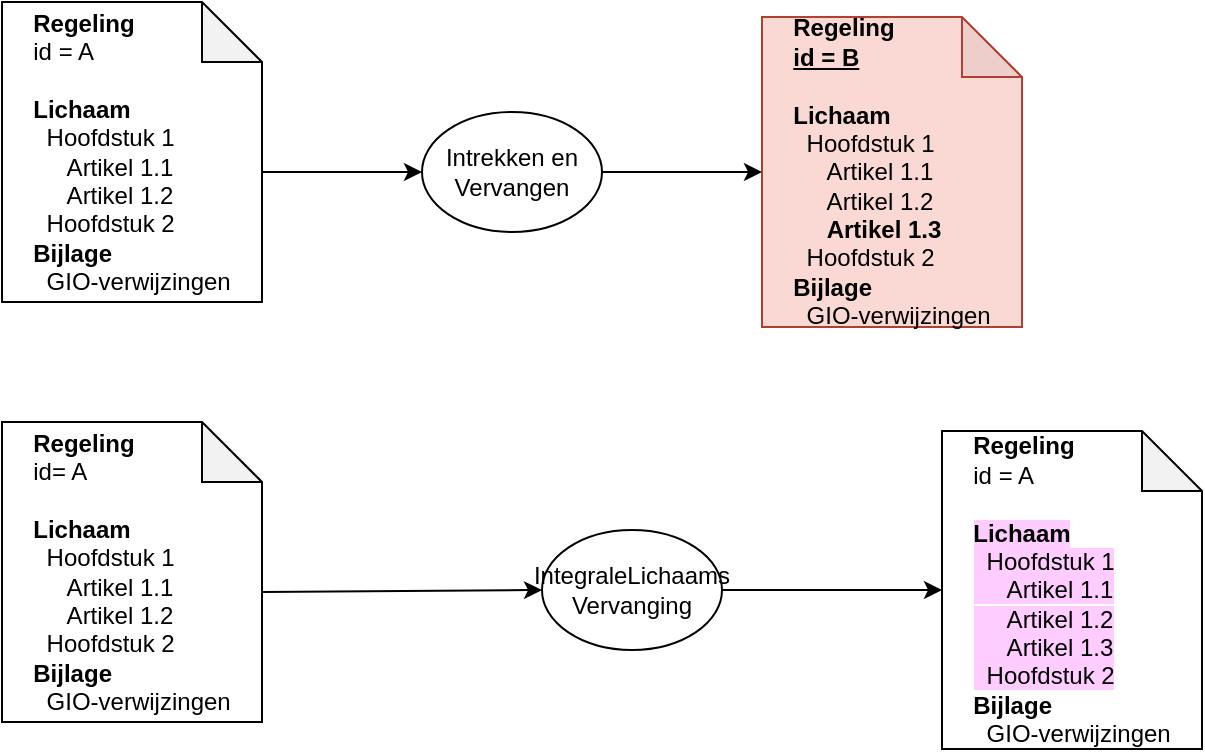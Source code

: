<mxfile version="15.5.2" type="google" pages="3"><diagram id="DBEDNf0p4KlIcvDHK7z8" name="simpel"><mxGraphModel dx="1038" dy="575" grid="1" gridSize="10" guides="1" tooltips="1" connect="1" arrows="1" fold="1" page="1" pageScale="1" pageWidth="850" pageHeight="1100" math="0" shadow="0"><root><mxCell id="0"/><mxCell id="1" parent="0"/><mxCell id="ZrR1MB4jb2d6cCpwBC2y-5" style="edgeStyle=orthogonalEdgeStyle;rounded=0;orthogonalLoop=1;jettySize=auto;html=1;exitX=0;exitY=0;exitDx=130;exitDy=85;exitPerimeter=0;entryX=0;entryY=0.5;entryDx=0;entryDy=0;" parent="1" source="ZrR1MB4jb2d6cCpwBC2y-2" target="ZrR1MB4jb2d6cCpwBC2y-3" edge="1"><mxGeometry relative="1" as="geometry"/></mxCell><mxCell id="ZrR1MB4jb2d6cCpwBC2y-2" value="&lt;div style=&quot;text-align: left&quot;&gt;&lt;span&gt;&lt;b&gt;Regeling&amp;nbsp;&lt;/b&gt;&lt;/span&gt;&lt;/div&gt;&lt;div style=&quot;text-align: left&quot;&gt;&lt;span&gt;id = A&lt;/span&gt;&lt;/div&gt;&lt;div style=&quot;text-align: left&quot;&gt;&amp;nbsp; &amp;nbsp;&lt;/div&gt;&lt;div style=&quot;text-align: left&quot;&gt;&lt;span&gt;&lt;b&gt;Lichaam&amp;nbsp;&lt;/b&gt;&lt;/span&gt;&lt;/div&gt;&lt;div style=&quot;text-align: left&quot;&gt;&amp;nbsp; Hoofdstuk 1&lt;/div&gt;&lt;div style=&quot;text-align: left&quot;&gt;&amp;nbsp; &amp;nbsp; &amp;nbsp;Artikel 1.1&lt;/div&gt;&lt;div style=&quot;text-align: left&quot;&gt;&amp;nbsp; &amp;nbsp; &amp;nbsp;Artikel 1.2&lt;/div&gt;&lt;div style=&quot;text-align: left&quot;&gt;&amp;nbsp; Hoofdstuk 2&lt;/div&gt;&lt;div style=&quot;text-align: left&quot;&gt;&lt;span&gt;&lt;b&gt;Bijlage&lt;/b&gt;&lt;/span&gt;&lt;/div&gt;&lt;div style=&quot;text-align: left&quot;&gt;&lt;span&gt;&amp;nbsp; GIO-verwijzingen&lt;/span&gt;&lt;/div&gt;" style="shape=note;whiteSpace=wrap;html=1;backgroundOutline=1;darkOpacity=0.05;" parent="1" vertex="1"><mxGeometry x="150" y="130" width="130" height="150" as="geometry"/></mxCell><mxCell id="ZrR1MB4jb2d6cCpwBC2y-3" value="Intrekken en Vervangen" style="ellipse;whiteSpace=wrap;html=1;" parent="1" vertex="1"><mxGeometry x="360" y="185" width="90" height="60" as="geometry"/></mxCell><mxCell id="ZrR1MB4jb2d6cCpwBC2y-6" value="&lt;div style=&quot;text-align: left&quot;&gt;&lt;span&gt;&lt;b&gt;Regeling&amp;nbsp;&lt;/b&gt;&lt;/span&gt;&lt;/div&gt;&lt;div style=&quot;text-align: left&quot;&gt;&lt;u&gt;&lt;b&gt;id = B&lt;/b&gt;&lt;/u&gt;&lt;/div&gt;&lt;div style=&quot;text-align: left&quot;&gt;&lt;br&gt;&lt;/div&gt;&lt;div style=&quot;text-align: left&quot;&gt;&lt;span&gt;&lt;b&gt;Lichaam&lt;/b&gt;&lt;/span&gt;&lt;/div&gt;&lt;div style=&quot;text-align: left&quot;&gt;&amp;nbsp; Hoofdstuk 1&lt;/div&gt;&lt;div style=&quot;text-align: left&quot;&gt;&amp;nbsp; &amp;nbsp; &amp;nbsp;Artikel 1.1&lt;/div&gt;&lt;div style=&quot;text-align: left&quot;&gt;&amp;nbsp; &amp;nbsp; &amp;nbsp;Artikel 1.2&lt;/div&gt;&lt;div style=&quot;text-align: left&quot;&gt;&amp;nbsp; &amp;nbsp; &lt;b&gt;&amp;nbsp;Artikel 1.3&lt;/b&gt;&lt;/div&gt;&lt;div style=&quot;text-align: left&quot;&gt;&amp;nbsp; Hoofdstuk 2&lt;/div&gt;&lt;div style=&quot;text-align: left&quot;&gt;&lt;span&gt;&lt;b&gt;Bijlage&lt;/b&gt;&lt;/span&gt;&lt;/div&gt;&lt;div style=&quot;text-align: left&quot;&gt;&lt;span&gt;&amp;nbsp; GIO-verwijzingen&lt;/span&gt;&lt;/div&gt;" style="shape=note;whiteSpace=wrap;html=1;backgroundOutline=1;darkOpacity=0.05;fillColor=#fad9d5;strokeColor=#ae4132;" parent="1" vertex="1"><mxGeometry x="530" y="137.5" width="130" height="155" as="geometry"/></mxCell><mxCell id="ZrR1MB4jb2d6cCpwBC2y-7" value="" style="endArrow=classic;html=1;exitX=1;exitY=0.5;exitDx=0;exitDy=0;entryX=0;entryY=0.5;entryDx=0;entryDy=0;entryPerimeter=0;" parent="1" source="ZrR1MB4jb2d6cCpwBC2y-3" target="ZrR1MB4jb2d6cCpwBC2y-6" edge="1"><mxGeometry width="50" height="50" relative="1" as="geometry"><mxPoint x="450" y="320" as="sourcePoint"/><mxPoint x="500" y="270" as="targetPoint"/></mxGeometry></mxCell><mxCell id="ZrR1MB4jb2d6cCpwBC2y-8" value="IntegraleLichaams&lt;br&gt;Vervanging" style="ellipse;whiteSpace=wrap;html=1;" parent="1" vertex="1"><mxGeometry x="420" y="394" width="90" height="60" as="geometry"/></mxCell><mxCell id="ZrR1MB4jb2d6cCpwBC2y-9" value="" style="endArrow=classic;html=1;exitX=0;exitY=0;exitDx=130;exitDy=85;exitPerimeter=0;entryX=0;entryY=0.5;entryDx=0;entryDy=0;" parent="1" source="ZrR1MB4jb2d6cCpwBC2y-13" target="ZrR1MB4jb2d6cCpwBC2y-8" edge="1"><mxGeometry width="50" height="50" relative="1" as="geometry"><mxPoint x="280" y="320" as="sourcePoint"/><mxPoint x="330" y="270" as="targetPoint"/><Array as="points"/></mxGeometry></mxCell><mxCell id="ZrR1MB4jb2d6cCpwBC2y-11" value="&lt;div style=&quot;text-align: left&quot;&gt;&lt;span&gt;&lt;b&gt;Regeling&amp;nbsp;&lt;/b&gt;&lt;/span&gt;&lt;/div&gt;&lt;div style=&quot;text-align: left&quot;&gt;&lt;span&gt;id = A&lt;/span&gt;&lt;/div&gt;&lt;div style=&quot;text-align: left&quot;&gt;&lt;br&gt;&lt;/div&gt;&lt;div style=&quot;text-align: left&quot;&gt;&lt;span style=&quot;background-color: rgb(255 , 204 , 255)&quot;&gt;&lt;b&gt;Lichaam&lt;/b&gt;&lt;/span&gt;&lt;/div&gt;&lt;div style=&quot;text-align: left&quot;&gt;&lt;span style=&quot;background-color: rgb(255 , 204 , 255)&quot;&gt;&amp;nbsp; Hoofdstuk 1&lt;/span&gt;&lt;/div&gt;&lt;div style=&quot;text-align: left&quot;&gt;&lt;span style=&quot;background-color: rgb(255 , 204 , 255)&quot;&gt;&amp;nbsp; &amp;nbsp; &amp;nbsp;Artikel 1.1&lt;/span&gt;&lt;/div&gt;&lt;div style=&quot;text-align: left&quot;&gt;&lt;span style=&quot;background-color: rgb(255 , 204 , 255)&quot;&gt;&amp;nbsp; &amp;nbsp; &amp;nbsp;Artikel 1.2&lt;/span&gt;&lt;/div&gt;&lt;div style=&quot;text-align: left&quot;&gt;&lt;span style=&quot;background-color: rgb(255 , 204 , 255)&quot;&gt;&amp;nbsp; &amp;nbsp; &amp;nbsp;Artikel 1.3&lt;br&gt;&lt;/span&gt;&lt;/div&gt;&lt;div style=&quot;text-align: left&quot;&gt;&lt;span style=&quot;background-color: rgb(255 , 204 , 255)&quot;&gt;&amp;nbsp; Hoofdstuk 2&lt;/span&gt;&lt;/div&gt;&lt;div style=&quot;text-align: left&quot;&gt;&lt;span&gt;&lt;b&gt;Bijlage&lt;/b&gt;&lt;/span&gt;&lt;/div&gt;&lt;div style=&quot;text-align: left&quot;&gt;&lt;span&gt;&amp;nbsp; GIO-verwijzingen&lt;/span&gt;&lt;/div&gt;" style="shape=note;whiteSpace=wrap;html=1;backgroundOutline=1;darkOpacity=0.05;" parent="1" vertex="1"><mxGeometry x="620" y="344.5" width="130" height="159" as="geometry"/></mxCell><mxCell id="ZrR1MB4jb2d6cCpwBC2y-12" value="" style="endArrow=classic;html=1;exitX=1;exitY=0.5;exitDx=0;exitDy=0;entryX=0;entryY=0.5;entryDx=0;entryDy=0;entryPerimeter=0;" parent="1" source="ZrR1MB4jb2d6cCpwBC2y-8" target="ZrR1MB4jb2d6cCpwBC2y-11" edge="1"><mxGeometry width="50" height="50" relative="1" as="geometry"><mxPoint x="540" y="440" as="sourcePoint"/><mxPoint x="590" y="390" as="targetPoint"/><Array as="points"/></mxGeometry></mxCell><mxCell id="ZrR1MB4jb2d6cCpwBC2y-13" value="&lt;div style=&quot;text-align: left&quot;&gt;&lt;span&gt;&lt;b&gt;Regeling&amp;nbsp;&lt;/b&gt;&lt;/span&gt;&lt;/div&gt;&lt;div style=&quot;text-align: left&quot;&gt;&lt;span&gt;id= A&lt;/span&gt;&lt;/div&gt;&lt;div style=&quot;text-align: left&quot;&gt;&lt;br&gt;&lt;/div&gt;&lt;div style=&quot;text-align: left&quot;&gt;&lt;span&gt;&lt;b&gt;Lichaam&lt;/b&gt;&lt;/span&gt;&lt;/div&gt;&lt;div style=&quot;text-align: left&quot;&gt;&amp;nbsp; Hoofdstuk 1&lt;/div&gt;&lt;div style=&quot;text-align: left&quot;&gt;&amp;nbsp; &amp;nbsp; &amp;nbsp;Artikel 1.1&lt;/div&gt;&lt;div style=&quot;text-align: left&quot;&gt;&amp;nbsp; &amp;nbsp; &amp;nbsp;Artikel 1.2&lt;/div&gt;&lt;div style=&quot;text-align: left&quot;&gt;&amp;nbsp; Hoofdstuk 2&lt;/div&gt;&lt;div style=&quot;text-align: left&quot;&gt;&lt;span&gt;&lt;b&gt;Bijlage&lt;/b&gt;&lt;/span&gt;&lt;/div&gt;&lt;div style=&quot;text-align: left&quot;&gt;&lt;span&gt;&amp;nbsp; GIO-verwijzingen&lt;/span&gt;&lt;/div&gt;" style="shape=note;whiteSpace=wrap;html=1;backgroundOutline=1;darkOpacity=0.05;" parent="1" vertex="1"><mxGeometry x="150" y="340" width="130" height="150" as="geometry"/></mxCell></root></mxGraphModel></diagram><diagram id="bSs8Z6CAiKexiX4A6Cl1" name="inclTijdelijk"><mxGraphModel dx="1038" dy="1675" grid="1" gridSize="10" guides="1" tooltips="1" connect="1" arrows="1" fold="1" page="1" pageScale="1" pageWidth="850" pageHeight="1100" math="0" shadow="0"><root><mxCell id="Iin_57ahB6_sK4WohiEt-0"/><mxCell id="Iin_57ahB6_sK4WohiEt-1" parent="Iin_57ahB6_sK4WohiEt-0"/><mxCell id="BLBeMNWgsOzmqdqkyo1W-0" style="edgeStyle=orthogonalEdgeStyle;rounded=0;orthogonalLoop=1;jettySize=auto;html=1;exitX=0;exitY=0;exitDx=130;exitDy=85;exitPerimeter=0;entryX=0;entryY=0.5;entryDx=0;entryDy=0;" parent="Iin_57ahB6_sK4WohiEt-1" source="BLBeMNWgsOzmqdqkyo1W-1" target="BLBeMNWgsOzmqdqkyo1W-2" edge="1"><mxGeometry relative="1" as="geometry"/></mxCell><mxCell id="BLBeMNWgsOzmqdqkyo1W-1" value="&lt;div style=&quot;text-align: left&quot;&gt;&lt;span&gt;&lt;b&gt;Regeling&amp;nbsp;&lt;/b&gt;&lt;/span&gt;&lt;/div&gt;&lt;div style=&quot;text-align: left&quot;&gt;&lt;span&gt;id = A&lt;/span&gt;&lt;/div&gt;&lt;div style=&quot;text-align: left&quot;&gt;&amp;nbsp; &amp;nbsp;&lt;/div&gt;&lt;div style=&quot;text-align: left&quot;&gt;&lt;span&gt;&lt;b&gt;Lichaam&amp;nbsp;&lt;/b&gt;&lt;/span&gt;&lt;/div&gt;&lt;div style=&quot;text-align: left&quot;&gt;&amp;nbsp; Hoofdstuk 1&lt;/div&gt;&lt;div style=&quot;text-align: left&quot;&gt;&amp;nbsp; &amp;nbsp; &amp;nbsp;Artikel 1.1&lt;/div&gt;&lt;div style=&quot;text-align: left&quot;&gt;&amp;nbsp; &amp;nbsp; &amp;nbsp;Artikel 1.2&lt;/div&gt;&lt;div style=&quot;text-align: left&quot;&gt;&amp;nbsp; Hoofdstuk 2&lt;/div&gt;&lt;div style=&quot;text-align: left&quot;&gt;&lt;span&gt;&lt;b&gt;Bijlage&lt;/b&gt;&lt;/span&gt;&lt;/div&gt;&lt;div style=&quot;text-align: left&quot;&gt;&lt;span&gt;&amp;nbsp; GIO-verwijzingen&lt;/span&gt;&lt;/div&gt;" style="shape=note;whiteSpace=wrap;html=1;backgroundOutline=1;darkOpacity=0.05;" parent="Iin_57ahB6_sK4WohiEt-1" vertex="1"><mxGeometry x="150" y="130" width="130" height="150" as="geometry"/></mxCell><mxCell id="BLBeMNWgsOzmqdqkyo1W-2" value="Intrekken en Vervangen" style="ellipse;whiteSpace=wrap;html=1;" parent="Iin_57ahB6_sK4WohiEt-1" vertex="1"><mxGeometry x="420" y="185" width="90" height="60" as="geometry"/></mxCell><mxCell id="BLBeMNWgsOzmqdqkyo1W-3" value="&lt;div style=&quot;text-align: left&quot;&gt;&lt;span&gt;&lt;b&gt;Regeling&amp;nbsp;&lt;/b&gt;&lt;/span&gt;&lt;/div&gt;&lt;div style=&quot;text-align: left&quot;&gt;&lt;u&gt;&lt;b&gt;id = B&lt;/b&gt;&lt;/u&gt;&lt;/div&gt;&lt;div style=&quot;text-align: left&quot;&gt;&lt;br&gt;&lt;/div&gt;&lt;div style=&quot;text-align: left&quot;&gt;&lt;span&gt;&lt;b&gt;Lichaam&lt;/b&gt;&lt;/span&gt;&lt;/div&gt;&lt;div style=&quot;text-align: left&quot;&gt;&amp;nbsp; Hoofdstuk 1&lt;/div&gt;&lt;div style=&quot;text-align: left&quot;&gt;&amp;nbsp; &amp;nbsp; &amp;nbsp;Artikel 1.1&lt;/div&gt;&lt;div style=&quot;text-align: left&quot;&gt;&amp;nbsp; &amp;nbsp; &amp;nbsp;Artikel 1.2&lt;/div&gt;&lt;div style=&quot;text-align: left&quot;&gt;&amp;nbsp; &amp;nbsp; &amp;nbsp;Artikel 1.3&lt;/div&gt;&lt;div style=&quot;text-align: left&quot;&gt;&amp;nbsp; Hoofdstuk 2&lt;/div&gt;&lt;div style=&quot;text-align: left&quot;&gt;&lt;span&gt;&lt;b&gt;Bijlage&lt;/b&gt;&lt;/span&gt;&lt;/div&gt;&lt;div style=&quot;text-align: left&quot;&gt;&lt;span&gt;&amp;nbsp; GIO-verwijzingen&lt;/span&gt;&lt;/div&gt;" style="shape=note;whiteSpace=wrap;html=1;backgroundOutline=1;darkOpacity=0.05;fillColor=#fad9d5;strokeColor=#ae4132;" parent="Iin_57ahB6_sK4WohiEt-1" vertex="1"><mxGeometry x="620" y="137.5" width="130" height="155" as="geometry"/></mxCell><mxCell id="BLBeMNWgsOzmqdqkyo1W-4" value="" style="endArrow=classic;html=1;exitX=1;exitY=0.5;exitDx=0;exitDy=0;entryX=0;entryY=0.5;entryDx=0;entryDy=0;entryPerimeter=0;" parent="Iin_57ahB6_sK4WohiEt-1" source="BLBeMNWgsOzmqdqkyo1W-2" target="BLBeMNWgsOzmqdqkyo1W-3" edge="1"><mxGeometry width="50" height="50" relative="1" as="geometry"><mxPoint x="450" y="320" as="sourcePoint"/><mxPoint x="500" y="270" as="targetPoint"/></mxGeometry></mxCell><mxCell id="BLBeMNWgsOzmqdqkyo1W-5" value="IntegraleLichaams&lt;br&gt;Vervanging" style="ellipse;whiteSpace=wrap;html=1;" parent="Iin_57ahB6_sK4WohiEt-1" vertex="1"><mxGeometry x="420" y="474" width="90" height="60" as="geometry"/></mxCell><mxCell id="BLBeMNWgsOzmqdqkyo1W-6" value="" style="endArrow=classic;html=1;exitX=0;exitY=0;exitDx=130;exitDy=85;exitPerimeter=0;entryX=0;entryY=0.5;entryDx=0;entryDy=0;" parent="Iin_57ahB6_sK4WohiEt-1" source="BLBeMNWgsOzmqdqkyo1W-9" target="BLBeMNWgsOzmqdqkyo1W-5" edge="1"><mxGeometry width="50" height="50" relative="1" as="geometry"><mxPoint x="280" y="400" as="sourcePoint"/><mxPoint x="330" y="350" as="targetPoint"/><Array as="points"/></mxGeometry></mxCell><mxCell id="BLBeMNWgsOzmqdqkyo1W-7" value="&lt;div style=&quot;text-align: left&quot;&gt;&lt;span&gt;&lt;b&gt;Regeling&amp;nbsp;&lt;/b&gt;&lt;/span&gt;&lt;/div&gt;&lt;div style=&quot;text-align: left&quot;&gt;&lt;span&gt;id = A&lt;/span&gt;&lt;/div&gt;&lt;div style=&quot;text-align: left&quot;&gt;&lt;br&gt;&lt;/div&gt;&lt;div style=&quot;text-align: left&quot;&gt;&lt;span style=&quot;background-color: rgb(255 , 204 , 255)&quot;&gt;&lt;b&gt;Lichaam&lt;/b&gt;&lt;/span&gt;&lt;/div&gt;&lt;div style=&quot;text-align: left&quot;&gt;&lt;span style=&quot;background-color: rgb(255 , 204 , 255)&quot;&gt;&amp;nbsp; Hoofdstuk 1&lt;/span&gt;&lt;/div&gt;&lt;div style=&quot;text-align: left&quot;&gt;&lt;span style=&quot;background-color: rgb(255 , 204 , 255)&quot;&gt;&amp;nbsp; &amp;nbsp; &amp;nbsp;Artikel 1.1&lt;/span&gt;&lt;/div&gt;&lt;div style=&quot;text-align: left&quot;&gt;&lt;span style=&quot;background-color: rgb(255 , 204 , 255)&quot;&gt;&amp;nbsp; &amp;nbsp; &amp;nbsp;Artikel 1.2&lt;/span&gt;&lt;/div&gt;&lt;div style=&quot;text-align: left&quot;&gt;&lt;span style=&quot;background-color: rgb(255 , 204 , 255)&quot;&gt;&amp;nbsp; &amp;nbsp; &amp;nbsp;Artikel 1.3&lt;br&gt;&lt;/span&gt;&lt;/div&gt;&lt;div style=&quot;text-align: left&quot;&gt;&lt;span style=&quot;background-color: rgb(255 , 204 , 255)&quot;&gt;&amp;nbsp; Hoofdstuk 2&lt;/span&gt;&lt;/div&gt;&lt;div style=&quot;text-align: left&quot;&gt;&lt;span&gt;&lt;b&gt;Bijlage&lt;/b&gt;&lt;/span&gt;&lt;/div&gt;&lt;div style=&quot;text-align: left&quot;&gt;&lt;span&gt;&amp;nbsp; GIO-verwijzingen&lt;/span&gt;&lt;/div&gt;" style="shape=note;whiteSpace=wrap;html=1;backgroundOutline=1;darkOpacity=0.05;" parent="Iin_57ahB6_sK4WohiEt-1" vertex="1"><mxGeometry x="620" y="424.5" width="130" height="159" as="geometry"/></mxCell><mxCell id="BLBeMNWgsOzmqdqkyo1W-8" value="" style="endArrow=classic;html=1;exitX=1;exitY=0.5;exitDx=0;exitDy=0;entryX=0;entryY=0.5;entryDx=0;entryDy=0;entryPerimeter=0;" parent="Iin_57ahB6_sK4WohiEt-1" source="BLBeMNWgsOzmqdqkyo1W-5" target="BLBeMNWgsOzmqdqkyo1W-7" edge="1"><mxGeometry width="50" height="50" relative="1" as="geometry"><mxPoint x="540" y="520" as="sourcePoint"/><mxPoint x="590" y="470" as="targetPoint"/><Array as="points"/></mxGeometry></mxCell><mxCell id="BLBeMNWgsOzmqdqkyo1W-9" value="&lt;div style=&quot;text-align: left&quot;&gt;&lt;span&gt;&lt;b&gt;Regeling&amp;nbsp;&lt;/b&gt;&lt;/span&gt;&lt;/div&gt;&lt;div style=&quot;text-align: left&quot;&gt;&lt;span&gt;id= A&lt;/span&gt;&lt;/div&gt;&lt;div style=&quot;text-align: left&quot;&gt;&lt;br&gt;&lt;/div&gt;&lt;div style=&quot;text-align: left&quot;&gt;&lt;span&gt;&lt;b&gt;Lichaam&lt;/b&gt;&lt;/span&gt;&lt;/div&gt;&lt;div style=&quot;text-align: left&quot;&gt;&amp;nbsp; Hoofdstuk 1&lt;/div&gt;&lt;div style=&quot;text-align: left&quot;&gt;&amp;nbsp; &amp;nbsp; &amp;nbsp;Artikel 1.1&lt;/div&gt;&lt;div style=&quot;text-align: left&quot;&gt;&amp;nbsp; &amp;nbsp; &amp;nbsp;Artikel 1.2&lt;/div&gt;&lt;div style=&quot;text-align: left&quot;&gt;&amp;nbsp; Hoofdstuk 2&lt;/div&gt;&lt;div style=&quot;text-align: left&quot;&gt;&lt;span&gt;&lt;b&gt;Bijlage&lt;/b&gt;&lt;/span&gt;&lt;/div&gt;&lt;div style=&quot;text-align: left&quot;&gt;&lt;span&gt;&amp;nbsp; GIO-verwijzingen&lt;/span&gt;&lt;/div&gt;" style="shape=note;whiteSpace=wrap;html=1;backgroundOutline=1;darkOpacity=0.05;" parent="Iin_57ahB6_sK4WohiEt-1" vertex="1"><mxGeometry x="150" y="420" width="130" height="150" as="geometry"/></mxCell><mxCell id="BLBeMNWgsOzmqdqkyo1W-10" value="&lt;p&gt;&lt;b&gt;Voorbeschermingsregels&lt;br&gt;&lt;/b&gt;&lt;span&gt;id = C&lt;br&gt;&lt;/span&gt;&lt;span&gt;tijdelijkDeelVan = A&lt;/span&gt;&lt;/p&gt;" style="text;html=1;fillColor=none;spacing=5;spacingTop=-20;whiteSpace=wrap;overflow=hidden;rounded=0;strokeColor=#000000;" parent="Iin_57ahB6_sK4WohiEt-1" vertex="1"><mxGeometry x="135" y="30" width="160" height="50" as="geometry"/></mxCell><mxCell id="BLBeMNWgsOzmqdqkyo1W-11" value="" style="endArrow=classic;html=1;exitX=0.5;exitY=1;exitDx=0;exitDy=0;entryX=0.5;entryY=0;entryDx=0;entryDy=0;entryPerimeter=0;" parent="Iin_57ahB6_sK4WohiEt-1" source="BLBeMNWgsOzmqdqkyo1W-10" target="BLBeMNWgsOzmqdqkyo1W-1" edge="1"><mxGeometry width="50" height="50" relative="1" as="geometry"><mxPoint x="330" y="110" as="sourcePoint"/><mxPoint x="380" y="60" as="targetPoint"/></mxGeometry></mxCell><mxCell id="BLBeMNWgsOzmqdqkyo1W-12" value="&lt;p&gt;&lt;b&gt;Voorbeschermingsregels&lt;br&gt;&lt;/b&gt;&lt;span&gt;id = C&lt;br&gt;&lt;/span&gt;&lt;span&gt;tijdelijkDeelVan = A&lt;/span&gt;&lt;/p&gt;" style="text;html=1;fillColor=none;spacing=5;spacingTop=-20;whiteSpace=wrap;overflow=hidden;rounded=0;strokeColor=#000000;" parent="Iin_57ahB6_sK4WohiEt-1" vertex="1"><mxGeometry x="350" y="30" width="160" height="50" as="geometry"/></mxCell><mxCell id="BLBeMNWgsOzmqdqkyo1W-15" value="" style="shape=image;html=1;verticalAlign=top;verticalLabelPosition=bottom;labelBackgroundColor=#CC0000;imageAspect=0;aspect=fixed;image=https://cdn1.iconfinder.com/data/icons/linecon/512/cross-128.png;strokeColor=#000000;fontColor=#CC0000;" parent="Iin_57ahB6_sK4WohiEt-1" vertex="1"><mxGeometry x="430" y="97.5" width="40" height="40" as="geometry"/></mxCell><mxCell id="BLBeMNWgsOzmqdqkyo1W-16" value="" style="endArrow=none;dashed=1;html=1;dashPattern=1 3;strokeWidth=2;fontColor=#CC0000;exitX=0.25;exitY=1;exitDx=0;exitDy=0;entryX=0.5;entryY=0;entryDx=0;entryDy=0;" parent="Iin_57ahB6_sK4WohiEt-1" source="BLBeMNWgsOzmqdqkyo1W-12" target="BLBeMNWgsOzmqdqkyo1W-2" edge="1"><mxGeometry width="50" height="50" relative="1" as="geometry"><mxPoint x="400" y="300" as="sourcePoint"/><mxPoint x="450" y="250" as="targetPoint"/></mxGeometry></mxCell><mxCell id="BLBeMNWgsOzmqdqkyo1W-18" value="&lt;p&gt;&lt;b&gt;Voorbeschermingsregels&lt;br&gt;&lt;/b&gt;&lt;span&gt;id = D&lt;br&gt;&lt;/span&gt;&lt;span&gt;tijdelijkDeelVan = B&lt;/span&gt;&lt;/p&gt;" style="text;html=1;fillColor=none;spacing=5;spacingTop=-20;whiteSpace=wrap;overflow=hidden;rounded=0;strokeColor=#000000;" parent="Iin_57ahB6_sK4WohiEt-1" vertex="1"><mxGeometry x="590" y="30" width="160" height="50" as="geometry"/></mxCell><mxCell id="BLBeMNWgsOzmqdqkyo1W-20" value="&lt;font&gt;dit kan nu nog niet&lt;/font&gt;" style="ellipse;shape=cloud;whiteSpace=wrap;html=1;strokeColor=#000000;" parent="Iin_57ahB6_sK4WohiEt-1" vertex="1"><mxGeometry x="680" y="-30" width="150" height="80" as="geometry"/></mxCell><mxCell id="BLBeMNWgsOzmqdqkyo1W-21" value="&lt;p&gt;&lt;b&gt;Voorbeschermingsregels&lt;br&gt;&lt;/b&gt;&lt;span&gt;id = C&lt;br&gt;&lt;/span&gt;&lt;span&gt;tijdelijkDeelVan = A&lt;/span&gt;&lt;/p&gt;" style="text;html=1;fillColor=none;spacing=5;spacingTop=-20;whiteSpace=wrap;overflow=hidden;rounded=0;strokeColor=#000000;" parent="Iin_57ahB6_sK4WohiEt-1" vertex="1"><mxGeometry x="120" y="320" width="160" height="50" as="geometry"/></mxCell><mxCell id="BLBeMNWgsOzmqdqkyo1W-22" value="" style="endArrow=classic;html=1;exitX=0.5;exitY=1;exitDx=0;exitDy=0;entryX=0;entryY=0;entryDx=50;entryDy=0;entryPerimeter=0;" parent="Iin_57ahB6_sK4WohiEt-1" source="BLBeMNWgsOzmqdqkyo1W-21" target="BLBeMNWgsOzmqdqkyo1W-9" edge="1"><mxGeometry width="50" height="50" relative="1" as="geometry"><mxPoint x="340" y="400" as="sourcePoint"/><mxPoint x="225" y="420" as="targetPoint"/></mxGeometry></mxCell><mxCell id="BLBeMNWgsOzmqdqkyo1W-24" value="" style="endArrow=classic;html=1;exitX=0.5;exitY=1;exitDx=0;exitDy=0;entryX=0;entryY=0;entryDx=50;entryDy=0;entryPerimeter=0;" parent="Iin_57ahB6_sK4WohiEt-1" source="BLBeMNWgsOzmqdqkyo1W-21" target="BLBeMNWgsOzmqdqkyo1W-7" edge="1"><mxGeometry width="50" height="50" relative="1" as="geometry"><mxPoint x="785" y="404.5" as="sourcePoint"/><mxPoint x="670" y="424.5" as="targetPoint"/><Array as="points"><mxPoint x="200" y="390"/><mxPoint x="670" y="390"/></Array></mxGeometry></mxCell></root></mxGraphModel></diagram><diagram id="aarasf4EGqCrGKq7qJv3" name="Page-3"><mxGraphModel dx="1038" dy="575" grid="1" gridSize="10" guides="1" tooltips="1" connect="1" arrows="1" fold="1" page="1" pageScale="1" pageWidth="850" pageHeight="1100" math="0" shadow="0"><root><mxCell id="-aPxX7H5R_erTdjLcJno-0"/><mxCell id="-aPxX7H5R_erTdjLcJno-1" parent="-aPxX7H5R_erTdjLcJno-0"/><mxCell id="-aPxX7H5R_erTdjLcJno-2" style="edgeStyle=orthogonalEdgeStyle;rounded=0;orthogonalLoop=1;jettySize=auto;html=1;exitX=0;exitY=0;exitDx=130;exitDy=85;exitPerimeter=0;entryX=0;entryY=0.5;entryDx=0;entryDy=0;" edge="1" parent="-aPxX7H5R_erTdjLcJno-1" source="-aPxX7H5R_erTdjLcJno-3" target="-aPxX7H5R_erTdjLcJno-4"><mxGeometry relative="1" as="geometry"/></mxCell><mxCell id="-aPxX7H5R_erTdjLcJno-3" value="&lt;div style=&quot;text-align: left&quot;&gt;&lt;span&gt;&lt;b&gt;Regeling&amp;nbsp;&lt;/b&gt;&lt;/span&gt;&lt;/div&gt;&lt;div style=&quot;text-align: left&quot;&gt;&lt;span&gt;id = A&lt;/span&gt;&lt;/div&gt;&lt;div style=&quot;text-align: left&quot;&gt;&amp;nbsp; &amp;nbsp;&lt;/div&gt;&lt;div style=&quot;text-align: left&quot;&gt;&lt;span&gt;&lt;b&gt;Lichaam&amp;nbsp;&lt;/b&gt;&lt;/span&gt;&lt;/div&gt;&lt;div style=&quot;text-align: left&quot;&gt;&amp;nbsp; Hoofdstuk 1&lt;/div&gt;&lt;div style=&quot;text-align: left&quot;&gt;&amp;nbsp; &amp;nbsp; &amp;nbsp;Artikel 1.1&lt;/div&gt;&lt;div style=&quot;text-align: left&quot;&gt;&amp;nbsp; &amp;nbsp; &amp;nbsp;Artikel 1.2&lt;/div&gt;&lt;div style=&quot;text-align: left&quot;&gt;&amp;nbsp; Hoofdstuk 2&lt;/div&gt;&lt;div style=&quot;text-align: left&quot;&gt;&lt;span&gt;&lt;b&gt;Bijlage&lt;/b&gt;&lt;/span&gt;&lt;/div&gt;&lt;div style=&quot;text-align: left&quot;&gt;&lt;span&gt;&amp;nbsp; GIO-verwijzingen&lt;/span&gt;&lt;/div&gt;" style="shape=note;whiteSpace=wrap;html=1;backgroundOutline=1;darkOpacity=0.05;" vertex="1" parent="-aPxX7H5R_erTdjLcJno-1"><mxGeometry x="150" y="130" width="130" height="150" as="geometry"/></mxCell><mxCell id="-aPxX7H5R_erTdjLcJno-4" value="Intrekken en Vervangen" style="ellipse;whiteSpace=wrap;html=1;" vertex="1" parent="-aPxX7H5R_erTdjLcJno-1"><mxGeometry x="360" y="185" width="90" height="60" as="geometry"/></mxCell><mxCell id="-aPxX7H5R_erTdjLcJno-5" value="&lt;div style=&quot;text-align: left&quot;&gt;&lt;span&gt;&lt;b&gt;Regeling&amp;nbsp;&lt;/b&gt;&lt;/span&gt;&lt;/div&gt;&lt;div style=&quot;text-align: left&quot;&gt;&lt;u&gt;&lt;b&gt;id = B&lt;/b&gt;&lt;/u&gt;&lt;/div&gt;&lt;div style=&quot;text-align: left&quot;&gt;&lt;br&gt;&lt;/div&gt;&lt;div style=&quot;text-align: left&quot;&gt;&lt;span&gt;&lt;b&gt;Lichaam&lt;/b&gt;&lt;/span&gt;&lt;/div&gt;&lt;div style=&quot;text-align: left&quot;&gt;&amp;nbsp; Hoofdstuk 1&lt;/div&gt;&lt;div style=&quot;text-align: left&quot;&gt;&amp;nbsp; &amp;nbsp; &amp;nbsp;Artikel 1.1&lt;/div&gt;&lt;div style=&quot;text-align: left&quot;&gt;&amp;nbsp; &amp;nbsp; &amp;nbsp;Artikel 1.2&lt;/div&gt;&lt;div style=&quot;text-align: left&quot;&gt;&amp;nbsp; &amp;nbsp; &amp;nbsp;Artikel 1.3&lt;/div&gt;&lt;div style=&quot;text-align: left&quot;&gt;&amp;nbsp; Hoofdstuk 2&lt;/div&gt;&lt;div style=&quot;text-align: left&quot;&gt;&lt;span&gt;&lt;b&gt;Bijlage&lt;/b&gt;&lt;/span&gt;&lt;/div&gt;&lt;div style=&quot;text-align: left&quot;&gt;&lt;span&gt;&amp;nbsp; GIO-verwijzingen&lt;/span&gt;&lt;/div&gt;" style="shape=note;whiteSpace=wrap;html=1;backgroundOutline=1;darkOpacity=0.05;fillColor=#fad9d5;strokeColor=#ae4132;" vertex="1" parent="-aPxX7H5R_erTdjLcJno-1"><mxGeometry x="520" y="137.5" width="130" height="155" as="geometry"/></mxCell><mxCell id="-aPxX7H5R_erTdjLcJno-6" value="" style="endArrow=classic;html=1;exitX=1;exitY=0.5;exitDx=0;exitDy=0;entryX=0;entryY=0.5;entryDx=0;entryDy=0;entryPerimeter=0;" edge="1" parent="-aPxX7H5R_erTdjLcJno-1" source="-aPxX7H5R_erTdjLcJno-4" target="-aPxX7H5R_erTdjLcJno-5"><mxGeometry width="50" height="50" relative="1" as="geometry"><mxPoint x="450" y="320" as="sourcePoint"/><mxPoint x="500" y="270" as="targetPoint"/></mxGeometry></mxCell><mxCell id="-aPxX7H5R_erTdjLcJno-7" value="&lt;p&gt;&lt;b&gt;Voorbeschermingsregels&lt;br&gt;&lt;/b&gt;&lt;span&gt;id = C&lt;br&gt;&lt;/span&gt;&lt;span&gt;tijdelijkDeelVan = A&lt;/span&gt;&lt;/p&gt;" style="text;html=1;fillColor=none;spacing=5;spacingTop=-20;whiteSpace=wrap;overflow=hidden;rounded=0;strokeColor=#000000;" vertex="1" parent="-aPxX7H5R_erTdjLcJno-1"><mxGeometry x="135" y="30" width="160" height="50" as="geometry"/></mxCell><mxCell id="-aPxX7H5R_erTdjLcJno-8" value="" style="endArrow=classic;html=1;exitX=0.5;exitY=1;exitDx=0;exitDy=0;entryX=0.5;entryY=0;entryDx=0;entryDy=0;entryPerimeter=0;" edge="1" parent="-aPxX7H5R_erTdjLcJno-1" source="-aPxX7H5R_erTdjLcJno-7" target="-aPxX7H5R_erTdjLcJno-3"><mxGeometry width="50" height="50" relative="1" as="geometry"><mxPoint x="330" y="110" as="sourcePoint"/><mxPoint x="380" y="60" as="targetPoint"/></mxGeometry></mxCell><mxCell id="-aPxX7H5R_erTdjLcJno-17" value="" style="endArrow=none;dashed=1;html=1;dashPattern=1 3;strokeWidth=2;rounded=0;fontColor=#000000;exitX=0.5;exitY=0;exitDx=0;exitDy=0;entryX=0.5;entryY=1;entryDx=0;entryDy=0;" edge="1" parent="-aPxX7H5R_erTdjLcJno-1" source="-aPxX7H5R_erTdjLcJno-4" target="-aPxX7H5R_erTdjLcJno-10"><mxGeometry width="50" height="50" relative="1" as="geometry"><mxPoint x="550" y="150" as="sourcePoint"/><mxPoint x="600" y="100" as="targetPoint"/></mxGeometry></mxCell><mxCell id="-aPxX7H5R_erTdjLcJno-10" value="&lt;font color=&quot;#000000&quot;&gt;&lt;b style=&quot;&quot;&gt;error &lt;br&gt;A bestaat niet meer (?)&lt;/b&gt;&lt;/font&gt;" style="shape=image;html=1;verticalAlign=top;verticalLabelPosition=bottom;labelBackgroundColor=#FFFFFF;imageAspect=0;aspect=fixed;image=https://cdn1.iconfinder.com/data/icons/linecon/512/cross-128.png;strokeColor=#000000;fontColor=#CC0000;" vertex="1" parent="-aPxX7H5R_erTdjLcJno-1"><mxGeometry x="385" y="80" width="40" height="40" as="geometry"/></mxCell></root></mxGraphModel></diagram></mxfile>